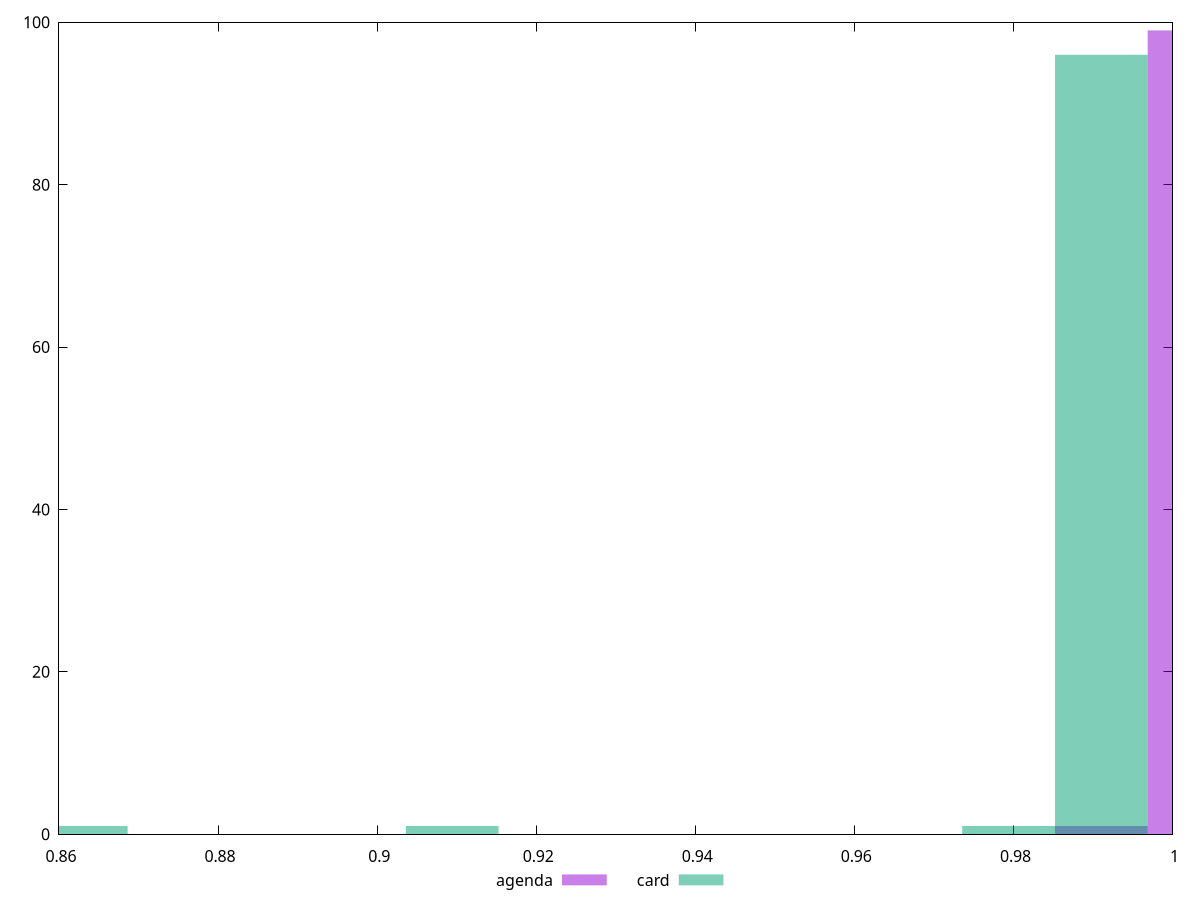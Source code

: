 reset

$agenda <<EOF
0.9910506061061319 1
1.0027100250014982 99
EOF

$card <<EOF
0.9910506061061319 96
0.8627969982571031 1
0.9793911872107657 1
0.9094346738385681 1
EOF

set key outside below
set boxwidth 0.011659418895366258
set xrange [0.86:1]
set yrange [0:100]
set trange [0:100]
set style fill transparent solid 0.5 noborder
set terminal svg size 640, 500 enhanced background rgb 'white'
set output "reports/report_00030_2021-02-24T20-42-31.540Z/meta/score/comparison/histogram/1_vs_2.svg"

plot $agenda title "agenda" with boxes, \
     $card title "card" with boxes

reset
